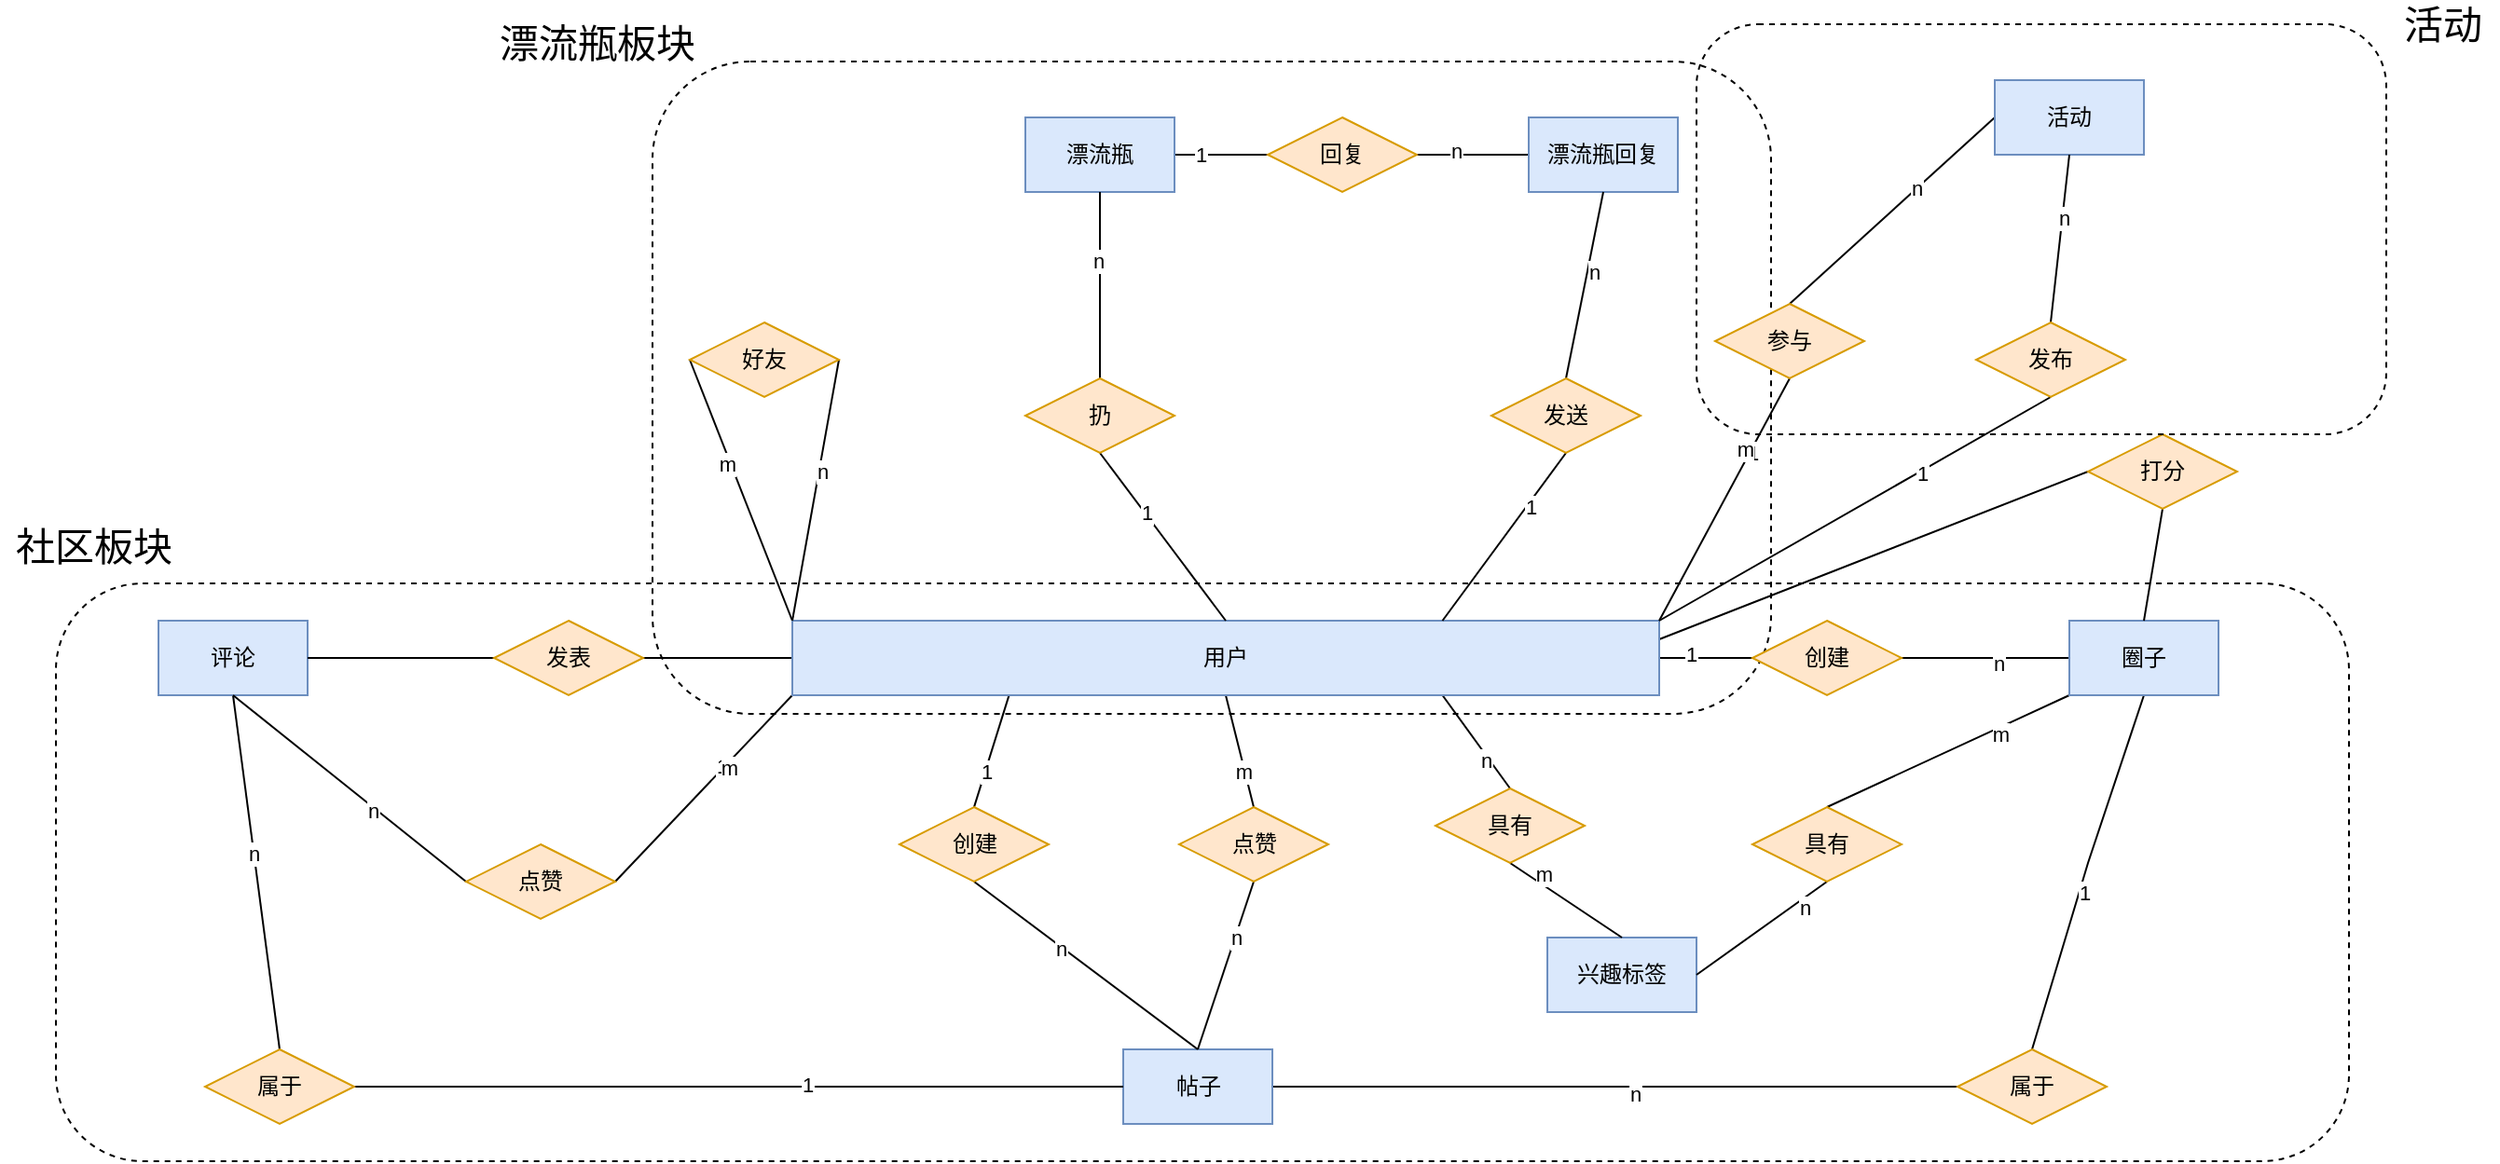<mxfile version="16.5.1" type="device"><diagram id="pQUDVSbjQCUOqyztMr_F" name="第 1 页"><mxGraphModel dx="1612" dy="-75" grid="0" gridSize="10" guides="1" tooltips="1" connect="1" arrows="1" fold="1" page="1" pageScale="1" pageWidth="1920" pageHeight="1200" math="0" shadow="0"><root><mxCell id="0"/><mxCell id="1" parent="0"/><mxCell id="djpJTbF3Lp9rlSx6sE4Y-3" value="" style="rounded=1;whiteSpace=wrap;html=1;dashed=1;fillColor=none;" vertex="1" parent="1"><mxGeometry x="780" y="1280" width="600" height="350" as="geometry"/></mxCell><mxCell id="djpJTbF3Lp9rlSx6sE4Y-1" value="" style="rounded=1;whiteSpace=wrap;html=1;dashed=1;fillColor=none;" vertex="1" parent="1"><mxGeometry x="460" y="1560" width="1230" height="310" as="geometry"/></mxCell><mxCell id="tGy0hx6xCeqs1y0iuIee-1" style="edgeStyle=orthogonalEdgeStyle;rounded=0;orthogonalLoop=1;jettySize=auto;html=1;exitX=1;exitY=0.5;exitDx=0;exitDy=0;entryX=0;entryY=0.5;entryDx=0;entryDy=0;endArrow=none;endFill=0;" parent="1" source="tGy0hx6xCeqs1y0iuIee-15" target="tGy0hx6xCeqs1y0iuIee-18" edge="1"><mxGeometry relative="1" as="geometry"/></mxCell><mxCell id="tGy0hx6xCeqs1y0iuIee-2" value="1" style="edgeLabel;html=1;align=center;verticalAlign=middle;resizable=0;points=[];" parent="tGy0hx6xCeqs1y0iuIee-1" vertex="1" connectable="0"><mxGeometry x="-0.326" y="2" relative="1" as="geometry"><mxPoint as="offset"/></mxGeometry></mxCell><mxCell id="tGy0hx6xCeqs1y0iuIee-3" style="edgeStyle=none;rounded=0;orthogonalLoop=1;jettySize=auto;html=1;exitX=0.25;exitY=1;exitDx=0;exitDy=0;entryX=0.5;entryY=0;entryDx=0;entryDy=0;endArrow=none;endFill=0;" parent="1" source="tGy0hx6xCeqs1y0iuIee-15" target="tGy0hx6xCeqs1y0iuIee-29" edge="1"><mxGeometry relative="1" as="geometry"/></mxCell><mxCell id="tGy0hx6xCeqs1y0iuIee-4" value="1" style="edgeLabel;html=1;align=center;verticalAlign=middle;resizable=0;points=[];" parent="tGy0hx6xCeqs1y0iuIee-3" vertex="1" connectable="0"><mxGeometry x="0.357" relative="1" as="geometry"><mxPoint as="offset"/></mxGeometry></mxCell><mxCell id="tGy0hx6xCeqs1y0iuIee-5" style="edgeStyle=none;rounded=0;orthogonalLoop=1;jettySize=auto;html=1;exitX=0.5;exitY=1;exitDx=0;exitDy=0;entryX=0.5;entryY=0;entryDx=0;entryDy=0;endArrow=none;endFill=0;" parent="1" source="tGy0hx6xCeqs1y0iuIee-15" target="tGy0hx6xCeqs1y0iuIee-44" edge="1"><mxGeometry relative="1" as="geometry"/></mxCell><mxCell id="tGy0hx6xCeqs1y0iuIee-6" value="m" style="edgeLabel;html=1;align=center;verticalAlign=middle;resizable=0;points=[];" parent="tGy0hx6xCeqs1y0iuIee-5" vertex="1" connectable="0"><mxGeometry x="0.345" y="-1" relative="1" as="geometry"><mxPoint as="offset"/></mxGeometry></mxCell><mxCell id="tGy0hx6xCeqs1y0iuIee-7" style="edgeStyle=none;rounded=0;orthogonalLoop=1;jettySize=auto;html=1;exitX=0;exitY=1;exitDx=0;exitDy=0;entryX=1;entryY=0.5;entryDx=0;entryDy=0;endArrow=none;endFill=0;" parent="1" source="tGy0hx6xCeqs1y0iuIee-15" target="tGy0hx6xCeqs1y0iuIee-41" edge="1"><mxGeometry relative="1" as="geometry"/></mxCell><mxCell id="tGy0hx6xCeqs1y0iuIee-8" value="1" style="edgeLabel;html=1;align=center;verticalAlign=middle;resizable=0;points=[];" parent="tGy0hx6xCeqs1y0iuIee-7" vertex="1" connectable="0"><mxGeometry x="-0.218" y="-2" relative="1" as="geometry"><mxPoint as="offset"/></mxGeometry></mxCell><mxCell id="tGy0hx6xCeqs1y0iuIee-9" value="m" style="edgeLabel;html=1;align=center;verticalAlign=middle;resizable=0;points=[];" parent="tGy0hx6xCeqs1y0iuIee-7" vertex="1" connectable="0"><mxGeometry x="-0.252" y="2" relative="1" as="geometry"><mxPoint as="offset"/></mxGeometry></mxCell><mxCell id="tGy0hx6xCeqs1y0iuIee-10" style="edgeStyle=none;rounded=0;orthogonalLoop=1;jettySize=auto;html=1;exitX=0;exitY=0;exitDx=0;exitDy=0;entryX=0;entryY=0.5;entryDx=0;entryDy=0;endArrow=none;endFill=0;" parent="1" source="tGy0hx6xCeqs1y0iuIee-15" target="tGy0hx6xCeqs1y0iuIee-47" edge="1"><mxGeometry relative="1" as="geometry"/></mxCell><mxCell id="tGy0hx6xCeqs1y0iuIee-11" value="m" style="edgeLabel;html=1;align=center;verticalAlign=middle;resizable=0;points=[];" parent="tGy0hx6xCeqs1y0iuIee-10" vertex="1" connectable="0"><mxGeometry x="0.218" y="2" relative="1" as="geometry"><mxPoint as="offset"/></mxGeometry></mxCell><mxCell id="tGy0hx6xCeqs1y0iuIee-12" style="edgeStyle=none;rounded=0;orthogonalLoop=1;jettySize=auto;html=1;exitX=0;exitY=0.5;exitDx=0;exitDy=0;entryX=1;entryY=0.5;entryDx=0;entryDy=0;endArrow=none;endFill=0;" parent="1" source="tGy0hx6xCeqs1y0iuIee-15" target="tGy0hx6xCeqs1y0iuIee-34" edge="1"><mxGeometry relative="1" as="geometry"/></mxCell><mxCell id="tGy0hx6xCeqs1y0iuIee-13" style="edgeStyle=none;rounded=0;orthogonalLoop=1;jettySize=auto;html=1;exitX=0.75;exitY=1;exitDx=0;exitDy=0;entryX=0.5;entryY=0;entryDx=0;entryDy=0;endArrow=none;endFill=0;" parent="1" source="tGy0hx6xCeqs1y0iuIee-15" target="tGy0hx6xCeqs1y0iuIee-91" edge="1"><mxGeometry relative="1" as="geometry"/></mxCell><mxCell id="tGy0hx6xCeqs1y0iuIee-14" value="n" style="edgeLabel;html=1;align=center;verticalAlign=middle;resizable=0;points=[];" parent="tGy0hx6xCeqs1y0iuIee-13" vertex="1" connectable="0"><mxGeometry x="0.324" y="-3" relative="1" as="geometry"><mxPoint x="1" as="offset"/></mxGeometry></mxCell><mxCell id="jtW6X7DC75X1kQc6sPlr-2" style="rounded=0;orthogonalLoop=1;jettySize=auto;html=1;exitX=1;exitY=0.25;exitDx=0;exitDy=0;entryX=0;entryY=0.5;entryDx=0;entryDy=0;endArrow=none;endFill=0;" parent="1" source="tGy0hx6xCeqs1y0iuIee-15" target="jtW6X7DC75X1kQc6sPlr-1" edge="1"><mxGeometry relative="1" as="geometry"/></mxCell><mxCell id="tGy0hx6xCeqs1y0iuIee-15" value="用户" style="rounded=0;whiteSpace=wrap;html=1;fillColor=#dae8fc;strokeColor=#6c8ebf;" parent="1" vertex="1"><mxGeometry x="855" y="1580" width="465" height="40" as="geometry"/></mxCell><mxCell id="tGy0hx6xCeqs1y0iuIee-16" style="edgeStyle=orthogonalEdgeStyle;rounded=0;orthogonalLoop=1;jettySize=auto;html=1;exitX=1;exitY=0.5;exitDx=0;exitDy=0;endArrow=none;endFill=0;" parent="1" source="tGy0hx6xCeqs1y0iuIee-18" target="tGy0hx6xCeqs1y0iuIee-23" edge="1"><mxGeometry relative="1" as="geometry"/></mxCell><mxCell id="tGy0hx6xCeqs1y0iuIee-17" value="n" style="edgeLabel;html=1;align=center;verticalAlign=middle;resizable=0;points=[];" parent="tGy0hx6xCeqs1y0iuIee-16" vertex="1" connectable="0"><mxGeometry x="0.159" y="-3" relative="1" as="geometry"><mxPoint as="offset"/></mxGeometry></mxCell><mxCell id="tGy0hx6xCeqs1y0iuIee-18" value="创建" style="rhombus;whiteSpace=wrap;html=1;fillColor=#ffe6cc;strokeColor=#d79b00;" parent="1" vertex="1"><mxGeometry x="1370" y="1580" width="80" height="40" as="geometry"/></mxCell><mxCell id="tGy0hx6xCeqs1y0iuIee-19" style="edgeStyle=none;rounded=0;orthogonalLoop=1;jettySize=auto;html=1;exitX=0.5;exitY=1;exitDx=0;exitDy=0;entryX=0.5;entryY=0;entryDx=0;entryDy=0;endArrow=none;endFill=0;" parent="1" source="tGy0hx6xCeqs1y0iuIee-23" target="tGy0hx6xCeqs1y0iuIee-35" edge="1"><mxGeometry relative="1" as="geometry"><Array as="points"><mxPoint x="1550" y="1710"/></Array></mxGeometry></mxCell><mxCell id="tGy0hx6xCeqs1y0iuIee-20" value="1" style="edgeLabel;html=1;align=center;verticalAlign=middle;resizable=0;points=[];" parent="tGy0hx6xCeqs1y0iuIee-19" vertex="1" connectable="0"><mxGeometry x="0.111" y="2" relative="1" as="geometry"><mxPoint as="offset"/></mxGeometry></mxCell><mxCell id="tGy0hx6xCeqs1y0iuIee-21" style="edgeStyle=none;rounded=0;orthogonalLoop=1;jettySize=auto;html=1;exitX=0;exitY=1;exitDx=0;exitDy=0;entryX=0.5;entryY=0;entryDx=0;entryDy=0;endArrow=none;endFill=0;" parent="1" source="tGy0hx6xCeqs1y0iuIee-23" target="tGy0hx6xCeqs1y0iuIee-94" edge="1"><mxGeometry relative="1" as="geometry"/></mxCell><mxCell id="tGy0hx6xCeqs1y0iuIee-22" value="m" style="edgeLabel;html=1;align=center;verticalAlign=middle;resizable=0;points=[];" parent="tGy0hx6xCeqs1y0iuIee-21" vertex="1" connectable="0"><mxGeometry x="-0.409" y="3" relative="1" as="geometry"><mxPoint as="offset"/></mxGeometry></mxCell><mxCell id="tGy0hx6xCeqs1y0iuIee-23" value="圈子" style="rounded=0;whiteSpace=wrap;html=1;fillColor=#dae8fc;strokeColor=#6c8ebf;" parent="1" vertex="1"><mxGeometry x="1540" y="1580" width="80" height="40" as="geometry"/></mxCell><mxCell id="tGy0hx6xCeqs1y0iuIee-24" style="edgeStyle=orthogonalEdgeStyle;rounded=0;orthogonalLoop=1;jettySize=auto;html=1;exitX=1;exitY=0.5;exitDx=0;exitDy=0;entryX=0;entryY=0.5;entryDx=0;entryDy=0;endArrow=none;endFill=0;" parent="1" source="tGy0hx6xCeqs1y0iuIee-26" target="tGy0hx6xCeqs1y0iuIee-35" edge="1"><mxGeometry relative="1" as="geometry"/></mxCell><mxCell id="tGy0hx6xCeqs1y0iuIee-25" value="n" style="edgeLabel;html=1;align=center;verticalAlign=middle;resizable=0;points=[];" parent="tGy0hx6xCeqs1y0iuIee-24" vertex="1" connectable="0"><mxGeometry x="0.055" y="-4" relative="1" as="geometry"><mxPoint as="offset"/></mxGeometry></mxCell><mxCell id="tGy0hx6xCeqs1y0iuIee-26" value="帖子" style="rounded=0;whiteSpace=wrap;html=1;fillColor=#dae8fc;strokeColor=#6c8ebf;" parent="1" vertex="1"><mxGeometry x="1032.5" y="1810" width="80" height="40" as="geometry"/></mxCell><mxCell id="tGy0hx6xCeqs1y0iuIee-27" style="edgeStyle=none;rounded=0;orthogonalLoop=1;jettySize=auto;html=1;exitX=0.5;exitY=1;exitDx=0;exitDy=0;entryX=0.5;entryY=0;entryDx=0;entryDy=0;endArrow=none;endFill=0;" parent="1" source="tGy0hx6xCeqs1y0iuIee-29" target="tGy0hx6xCeqs1y0iuIee-26" edge="1"><mxGeometry relative="1" as="geometry"/></mxCell><mxCell id="tGy0hx6xCeqs1y0iuIee-28" value="n" style="edgeLabel;html=1;align=center;verticalAlign=middle;resizable=0;points=[];" parent="tGy0hx6xCeqs1y0iuIee-27" vertex="1" connectable="0"><mxGeometry x="-0.226" y="-1" relative="1" as="geometry"><mxPoint as="offset"/></mxGeometry></mxCell><mxCell id="tGy0hx6xCeqs1y0iuIee-29" value="创建" style="rhombus;whiteSpace=wrap;html=1;fillColor=#ffe6cc;strokeColor=#d79b00;" parent="1" vertex="1"><mxGeometry x="912.5" y="1680" width="80" height="40" as="geometry"/></mxCell><mxCell id="tGy0hx6xCeqs1y0iuIee-30" style="rounded=0;orthogonalLoop=1;jettySize=auto;html=1;exitX=0.5;exitY=1;exitDx=0;exitDy=0;entryX=0.5;entryY=0;entryDx=0;entryDy=0;endArrow=none;endFill=0;" parent="1" source="tGy0hx6xCeqs1y0iuIee-32" target="tGy0hx6xCeqs1y0iuIee-38" edge="1"><mxGeometry relative="1" as="geometry"/></mxCell><mxCell id="tGy0hx6xCeqs1y0iuIee-31" value="n" style="edgeLabel;html=1;align=center;verticalAlign=middle;resizable=0;points=[];" parent="tGy0hx6xCeqs1y0iuIee-30" vertex="1" connectable="0"><mxGeometry x="-0.108" relative="1" as="geometry"><mxPoint as="offset"/></mxGeometry></mxCell><mxCell id="tGy0hx6xCeqs1y0iuIee-32" value="评论" style="rounded=0;whiteSpace=wrap;html=1;fillColor=#dae8fc;strokeColor=#6c8ebf;" parent="1" vertex="1"><mxGeometry x="515" y="1580" width="80" height="40" as="geometry"/></mxCell><mxCell id="tGy0hx6xCeqs1y0iuIee-33" style="edgeStyle=none;rounded=0;orthogonalLoop=1;jettySize=auto;html=1;exitX=0;exitY=0.5;exitDx=0;exitDy=0;entryX=1;entryY=0.5;entryDx=0;entryDy=0;endArrow=none;endFill=0;" parent="1" source="tGy0hx6xCeqs1y0iuIee-34" target="tGy0hx6xCeqs1y0iuIee-32" edge="1"><mxGeometry relative="1" as="geometry"/></mxCell><mxCell id="tGy0hx6xCeqs1y0iuIee-34" value="发表" style="rhombus;whiteSpace=wrap;html=1;fillColor=#ffe6cc;strokeColor=#d79b00;" parent="1" vertex="1"><mxGeometry x="695" y="1580" width="80" height="40" as="geometry"/></mxCell><mxCell id="tGy0hx6xCeqs1y0iuIee-35" value="属于" style="rhombus;whiteSpace=wrap;html=1;fillColor=#ffe6cc;strokeColor=#d79b00;" parent="1" vertex="1"><mxGeometry x="1480" y="1810" width="80" height="40" as="geometry"/></mxCell><mxCell id="tGy0hx6xCeqs1y0iuIee-36" style="edgeStyle=orthogonalEdgeStyle;rounded=0;orthogonalLoop=1;jettySize=auto;html=1;exitX=1;exitY=0.5;exitDx=0;exitDy=0;entryX=0;entryY=0.5;entryDx=0;entryDy=0;endArrow=none;endFill=0;" parent="1" source="tGy0hx6xCeqs1y0iuIee-38" target="tGy0hx6xCeqs1y0iuIee-26" edge="1"><mxGeometry relative="1" as="geometry"/></mxCell><mxCell id="tGy0hx6xCeqs1y0iuIee-37" value="1" style="edgeLabel;html=1;align=center;verticalAlign=middle;resizable=0;points=[];" parent="tGy0hx6xCeqs1y0iuIee-36" vertex="1" connectable="0"><mxGeometry x="0.175" y="1" relative="1" as="geometry"><mxPoint as="offset"/></mxGeometry></mxCell><mxCell id="tGy0hx6xCeqs1y0iuIee-38" value="属于" style="rhombus;whiteSpace=wrap;html=1;fillColor=#ffe6cc;strokeColor=#d79b00;" parent="1" vertex="1"><mxGeometry x="540" y="1810" width="80" height="40" as="geometry"/></mxCell><mxCell id="tGy0hx6xCeqs1y0iuIee-39" style="edgeStyle=none;rounded=0;orthogonalLoop=1;jettySize=auto;html=1;exitX=0;exitY=0.5;exitDx=0;exitDy=0;entryX=0.5;entryY=1;entryDx=0;entryDy=0;endArrow=none;endFill=0;" parent="1" source="tGy0hx6xCeqs1y0iuIee-41" target="tGy0hx6xCeqs1y0iuIee-32" edge="1"><mxGeometry relative="1" as="geometry"/></mxCell><mxCell id="tGy0hx6xCeqs1y0iuIee-40" value="n" style="edgeLabel;html=1;align=center;verticalAlign=middle;resizable=0;points=[];" parent="tGy0hx6xCeqs1y0iuIee-39" vertex="1" connectable="0"><mxGeometry x="-0.206" y="2" relative="1" as="geometry"><mxPoint x="1" as="offset"/></mxGeometry></mxCell><mxCell id="tGy0hx6xCeqs1y0iuIee-41" value="点赞" style="rhombus;whiteSpace=wrap;html=1;fillColor=#ffe6cc;strokeColor=#d79b00;" parent="1" vertex="1"><mxGeometry x="680" y="1700" width="80" height="40" as="geometry"/></mxCell><mxCell id="tGy0hx6xCeqs1y0iuIee-42" style="edgeStyle=none;rounded=0;orthogonalLoop=1;jettySize=auto;html=1;exitX=0.5;exitY=1;exitDx=0;exitDy=0;endArrow=none;endFill=0;entryX=0.5;entryY=0;entryDx=0;entryDy=0;" parent="1" source="tGy0hx6xCeqs1y0iuIee-44" target="tGy0hx6xCeqs1y0iuIee-26" edge="1"><mxGeometry relative="1" as="geometry"><mxPoint x="1152.5" y="1810.0" as="targetPoint"/></mxGeometry></mxCell><mxCell id="tGy0hx6xCeqs1y0iuIee-43" value="n" style="edgeLabel;html=1;align=center;verticalAlign=middle;resizable=0;points=[];" parent="tGy0hx6xCeqs1y0iuIee-42" vertex="1" connectable="0"><mxGeometry x="-0.339" relative="1" as="geometry"><mxPoint as="offset"/></mxGeometry></mxCell><mxCell id="tGy0hx6xCeqs1y0iuIee-44" value="点赞" style="rhombus;whiteSpace=wrap;html=1;fillColor=#ffe6cc;strokeColor=#d79b00;" parent="1" vertex="1"><mxGeometry x="1062.5" y="1680" width="80" height="40" as="geometry"/></mxCell><mxCell id="tGy0hx6xCeqs1y0iuIee-45" style="edgeStyle=none;rounded=0;orthogonalLoop=1;jettySize=auto;html=1;exitX=1;exitY=0.5;exitDx=0;exitDy=0;entryX=0;entryY=0;entryDx=0;entryDy=0;endArrow=none;endFill=0;" parent="1" source="tGy0hx6xCeqs1y0iuIee-47" target="tGy0hx6xCeqs1y0iuIee-15" edge="1"><mxGeometry relative="1" as="geometry"/></mxCell><mxCell id="tGy0hx6xCeqs1y0iuIee-46" value="n" style="edgeLabel;html=1;align=center;verticalAlign=middle;resizable=0;points=[];" parent="tGy0hx6xCeqs1y0iuIee-45" vertex="1" connectable="0"><mxGeometry x="-0.145" y="1" relative="1" as="geometry"><mxPoint as="offset"/></mxGeometry></mxCell><mxCell id="tGy0hx6xCeqs1y0iuIee-47" value="好友" style="rhombus;whiteSpace=wrap;html=1;fillColor=#ffe6cc;strokeColor=#d79b00;" parent="1" vertex="1"><mxGeometry x="800" y="1420" width="80" height="40" as="geometry"/></mxCell><mxCell id="tGy0hx6xCeqs1y0iuIee-56" style="edgeStyle=none;rounded=0;orthogonalLoop=1;jettySize=auto;html=1;exitX=1;exitY=0.5;exitDx=0;exitDy=0;entryX=0;entryY=0.5;entryDx=0;entryDy=0;endArrow=none;endFill=0;" parent="1" source="tGy0hx6xCeqs1y0iuIee-58" target="tGy0hx6xCeqs1y0iuIee-72" edge="1"><mxGeometry relative="1" as="geometry"/></mxCell><mxCell id="tGy0hx6xCeqs1y0iuIee-57" value="1" style="edgeLabel;html=1;align=center;verticalAlign=middle;resizable=0;points=[];" parent="tGy0hx6xCeqs1y0iuIee-56" vertex="1" connectable="0"><mxGeometry x="-0.461" relative="1" as="geometry"><mxPoint as="offset"/></mxGeometry></mxCell><mxCell id="tGy0hx6xCeqs1y0iuIee-58" value="漂流瓶" style="rounded=0;whiteSpace=wrap;html=1;fillColor=#dae8fc;strokeColor=#6c8ebf;" parent="1" vertex="1"><mxGeometry x="980" y="1310" width="80" height="40" as="geometry"/></mxCell><mxCell id="tGy0hx6xCeqs1y0iuIee-59" style="edgeStyle=none;rounded=0;orthogonalLoop=1;jettySize=auto;html=1;exitX=0.5;exitY=0;exitDx=0;exitDy=0;entryX=0.5;entryY=1;entryDx=0;entryDy=0;endArrow=none;endFill=0;" parent="1" source="tGy0hx6xCeqs1y0iuIee-63" target="tGy0hx6xCeqs1y0iuIee-58" edge="1"><mxGeometry relative="1" as="geometry"/></mxCell><mxCell id="tGy0hx6xCeqs1y0iuIee-60" value="n" style="edgeLabel;html=1;align=center;verticalAlign=middle;resizable=0;points=[];" parent="tGy0hx6xCeqs1y0iuIee-59" vertex="1" connectable="0"><mxGeometry x="0.261" y="1" relative="1" as="geometry"><mxPoint as="offset"/></mxGeometry></mxCell><mxCell id="tGy0hx6xCeqs1y0iuIee-61" style="edgeStyle=none;rounded=0;orthogonalLoop=1;jettySize=auto;html=1;exitX=0.5;exitY=1;exitDx=0;exitDy=0;entryX=0.5;entryY=0;entryDx=0;entryDy=0;endArrow=none;endFill=0;" parent="1" source="tGy0hx6xCeqs1y0iuIee-63" target="tGy0hx6xCeqs1y0iuIee-15" edge="1"><mxGeometry relative="1" as="geometry"/></mxCell><mxCell id="tGy0hx6xCeqs1y0iuIee-62" value="1" style="edgeLabel;html=1;align=center;verticalAlign=middle;resizable=0;points=[];" parent="tGy0hx6xCeqs1y0iuIee-61" vertex="1" connectable="0"><mxGeometry x="-0.277" y="1" relative="1" as="geometry"><mxPoint as="offset"/></mxGeometry></mxCell><mxCell id="tGy0hx6xCeqs1y0iuIee-63" value="扔" style="rhombus;whiteSpace=wrap;html=1;fillColor=#ffe6cc;strokeColor=#d79b00;" parent="1" vertex="1"><mxGeometry x="980" y="1450" width="80" height="40" as="geometry"/></mxCell><mxCell id="tGy0hx6xCeqs1y0iuIee-64" style="edgeStyle=none;rounded=0;orthogonalLoop=1;jettySize=auto;html=1;exitX=0;exitY=0.5;exitDx=0;exitDy=0;entryX=1;entryY=0.5;entryDx=0;entryDy=0;endArrow=none;endFill=0;" parent="1" source="tGy0hx6xCeqs1y0iuIee-66" target="tGy0hx6xCeqs1y0iuIee-72" edge="1"><mxGeometry relative="1" as="geometry"/></mxCell><mxCell id="tGy0hx6xCeqs1y0iuIee-65" value="n" style="edgeLabel;html=1;align=center;verticalAlign=middle;resizable=0;points=[];" parent="tGy0hx6xCeqs1y0iuIee-64" vertex="1" connectable="0"><mxGeometry x="0.304" y="-2" relative="1" as="geometry"><mxPoint as="offset"/></mxGeometry></mxCell><mxCell id="tGy0hx6xCeqs1y0iuIee-66" value="漂流瓶回复" style="rounded=0;whiteSpace=wrap;html=1;fillColor=#dae8fc;strokeColor=#6c8ebf;" parent="1" vertex="1"><mxGeometry x="1250" y="1310" width="80" height="40" as="geometry"/></mxCell><mxCell id="tGy0hx6xCeqs1y0iuIee-67" style="edgeStyle=none;rounded=0;orthogonalLoop=1;jettySize=auto;html=1;exitX=0.5;exitY=0;exitDx=0;exitDy=0;entryX=0.5;entryY=1;entryDx=0;entryDy=0;endArrow=none;endFill=0;" parent="1" source="tGy0hx6xCeqs1y0iuIee-71" target="tGy0hx6xCeqs1y0iuIee-66" edge="1"><mxGeometry relative="1" as="geometry"/></mxCell><mxCell id="tGy0hx6xCeqs1y0iuIee-68" value="n" style="edgeLabel;html=1;align=center;verticalAlign=middle;resizable=0;points=[];" parent="tGy0hx6xCeqs1y0iuIee-67" vertex="1" connectable="0"><mxGeometry x="0.155" y="-3" relative="1" as="geometry"><mxPoint as="offset"/></mxGeometry></mxCell><mxCell id="tGy0hx6xCeqs1y0iuIee-69" style="edgeStyle=none;rounded=0;orthogonalLoop=1;jettySize=auto;html=1;exitX=0.5;exitY=1;exitDx=0;exitDy=0;entryX=0.75;entryY=0;entryDx=0;entryDy=0;endArrow=none;endFill=0;" parent="1" source="tGy0hx6xCeqs1y0iuIee-71" target="tGy0hx6xCeqs1y0iuIee-15" edge="1"><mxGeometry relative="1" as="geometry"/></mxCell><mxCell id="tGy0hx6xCeqs1y0iuIee-70" value="1" style="edgeLabel;html=1;align=center;verticalAlign=middle;resizable=0;points=[];" parent="tGy0hx6xCeqs1y0iuIee-69" vertex="1" connectable="0"><mxGeometry x="-0.379" y="1" relative="1" as="geometry"><mxPoint as="offset"/></mxGeometry></mxCell><mxCell id="tGy0hx6xCeqs1y0iuIee-71" value="发送" style="rhombus;whiteSpace=wrap;html=1;fillColor=#ffe6cc;strokeColor=#d79b00;" parent="1" vertex="1"><mxGeometry x="1230" y="1450" width="80" height="40" as="geometry"/></mxCell><mxCell id="tGy0hx6xCeqs1y0iuIee-72" value="回复" style="rhombus;whiteSpace=wrap;html=1;fillColor=#ffe6cc;strokeColor=#d79b00;" parent="1" vertex="1"><mxGeometry x="1110" y="1310" width="80" height="40" as="geometry"/></mxCell><mxCell id="tGy0hx6xCeqs1y0iuIee-73" style="edgeStyle=none;rounded=0;orthogonalLoop=1;jettySize=auto;html=1;exitX=0;exitY=0.5;exitDx=0;exitDy=0;entryX=0.5;entryY=0;entryDx=0;entryDy=0;endArrow=none;endFill=0;" parent="1" source="tGy0hx6xCeqs1y0iuIee-75" target="tGy0hx6xCeqs1y0iuIee-84" edge="1"><mxGeometry relative="1" as="geometry"/></mxCell><mxCell id="tGy0hx6xCeqs1y0iuIee-74" value="n" style="edgeLabel;html=1;align=center;verticalAlign=middle;resizable=0;points=[];" parent="tGy0hx6xCeqs1y0iuIee-73" vertex="1" connectable="0"><mxGeometry x="-0.241" y="-1" relative="1" as="geometry"><mxPoint as="offset"/></mxGeometry></mxCell><mxCell id="tGy0hx6xCeqs1y0iuIee-75" value="活动" style="rounded=0;whiteSpace=wrap;html=1;fillColor=#dae8fc;strokeColor=#6c8ebf;" parent="1" vertex="1"><mxGeometry x="1500" y="1290" width="80" height="40" as="geometry"/></mxCell><mxCell id="tGy0hx6xCeqs1y0iuIee-76" style="edgeStyle=none;rounded=0;orthogonalLoop=1;jettySize=auto;html=1;exitX=0.5;exitY=0;exitDx=0;exitDy=0;entryX=0.5;entryY=1;entryDx=0;entryDy=0;endArrow=none;endFill=0;" parent="1" source="tGy0hx6xCeqs1y0iuIee-80" target="tGy0hx6xCeqs1y0iuIee-75" edge="1"><mxGeometry relative="1" as="geometry"/></mxCell><mxCell id="tGy0hx6xCeqs1y0iuIee-77" value="n" style="edgeLabel;html=1;align=center;verticalAlign=middle;resizable=0;points=[];" parent="tGy0hx6xCeqs1y0iuIee-76" vertex="1" connectable="0"><mxGeometry x="0.264" relative="1" as="geometry"><mxPoint as="offset"/></mxGeometry></mxCell><mxCell id="tGy0hx6xCeqs1y0iuIee-78" style="edgeStyle=none;rounded=0;orthogonalLoop=1;jettySize=auto;html=1;exitX=0.5;exitY=1;exitDx=0;exitDy=0;entryX=1;entryY=0;entryDx=0;entryDy=0;endArrow=none;endFill=0;" parent="1" source="tGy0hx6xCeqs1y0iuIee-80" target="tGy0hx6xCeqs1y0iuIee-15" edge="1"><mxGeometry relative="1" as="geometry"/></mxCell><mxCell id="tGy0hx6xCeqs1y0iuIee-79" value="1" style="edgeLabel;html=1;align=center;verticalAlign=middle;resizable=0;points=[];" parent="tGy0hx6xCeqs1y0iuIee-78" vertex="1" connectable="0"><mxGeometry x="-0.334" y="1" relative="1" as="geometry"><mxPoint as="offset"/></mxGeometry></mxCell><mxCell id="tGy0hx6xCeqs1y0iuIee-80" value="发布" style="rhombus;whiteSpace=wrap;html=1;fillColor=#ffe6cc;strokeColor=#d79b00;" parent="1" vertex="1"><mxGeometry x="1490" y="1420" width="80" height="40" as="geometry"/></mxCell><mxCell id="tGy0hx6xCeqs1y0iuIee-81" style="edgeStyle=none;rounded=0;orthogonalLoop=1;jettySize=auto;html=1;exitX=0.5;exitY=1;exitDx=0;exitDy=0;entryX=1;entryY=0;entryDx=0;entryDy=0;endArrow=none;endFill=0;" parent="1" source="tGy0hx6xCeqs1y0iuIee-84" target="tGy0hx6xCeqs1y0iuIee-15" edge="1"><mxGeometry relative="1" as="geometry"/></mxCell><mxCell id="tGy0hx6xCeqs1y0iuIee-82" value="1" style="edgeLabel;html=1;align=center;verticalAlign=middle;resizable=0;points=[];" parent="tGy0hx6xCeqs1y0iuIee-81" vertex="1" connectable="0"><mxGeometry x="-0.388" y="1" relative="1" as="geometry"><mxPoint as="offset"/></mxGeometry></mxCell><mxCell id="tGy0hx6xCeqs1y0iuIee-83" value="m" style="edgeLabel;html=1;align=center;verticalAlign=middle;resizable=0;points=[];" parent="tGy0hx6xCeqs1y0iuIee-81" vertex="1" connectable="0"><mxGeometry x="-0.396" y="-4" relative="1" as="geometry"><mxPoint as="offset"/></mxGeometry></mxCell><mxCell id="tGy0hx6xCeqs1y0iuIee-84" value="参与" style="rhombus;whiteSpace=wrap;html=1;fillColor=#ffe6cc;strokeColor=#d79b00;" parent="1" vertex="1"><mxGeometry x="1350" y="1410" width="80" height="40" as="geometry"/></mxCell><mxCell id="tGy0hx6xCeqs1y0iuIee-88" value="兴趣标签" style="rounded=0;whiteSpace=wrap;html=1;fillColor=#dae8fc;strokeColor=#6c8ebf;" parent="1" vertex="1"><mxGeometry x="1260" y="1750" width="80" height="40" as="geometry"/></mxCell><mxCell id="tGy0hx6xCeqs1y0iuIee-89" style="edgeStyle=none;rounded=0;orthogonalLoop=1;jettySize=auto;html=1;exitX=0.5;exitY=1;exitDx=0;exitDy=0;entryX=0.5;entryY=0;entryDx=0;entryDy=0;endArrow=none;endFill=0;" parent="1" source="tGy0hx6xCeqs1y0iuIee-91" target="tGy0hx6xCeqs1y0iuIee-88" edge="1"><mxGeometry relative="1" as="geometry"/></mxCell><mxCell id="tGy0hx6xCeqs1y0iuIee-90" value="m" style="edgeLabel;html=1;align=center;verticalAlign=middle;resizable=0;points=[];" parent="tGy0hx6xCeqs1y0iuIee-89" vertex="1" connectable="0"><mxGeometry x="-0.468" y="4" relative="1" as="geometry"><mxPoint y="-1" as="offset"/></mxGeometry></mxCell><mxCell id="tGy0hx6xCeqs1y0iuIee-91" value="具有" style="rhombus;whiteSpace=wrap;html=1;fillColor=#ffe6cc;strokeColor=#d79b00;" parent="1" vertex="1"><mxGeometry x="1200" y="1670" width="80" height="40" as="geometry"/></mxCell><mxCell id="tGy0hx6xCeqs1y0iuIee-92" style="edgeStyle=none;rounded=0;orthogonalLoop=1;jettySize=auto;html=1;exitX=0.5;exitY=1;exitDx=0;exitDy=0;entryX=1;entryY=0.5;entryDx=0;entryDy=0;endArrow=none;endFill=0;" parent="1" source="tGy0hx6xCeqs1y0iuIee-94" target="tGy0hx6xCeqs1y0iuIee-88" edge="1"><mxGeometry relative="1" as="geometry"/></mxCell><mxCell id="tGy0hx6xCeqs1y0iuIee-93" value="n" style="edgeLabel;html=1;align=center;verticalAlign=middle;resizable=0;points=[];" parent="tGy0hx6xCeqs1y0iuIee-92" vertex="1" connectable="0"><mxGeometry x="-0.569" y="4" relative="1" as="geometry"><mxPoint as="offset"/></mxGeometry></mxCell><mxCell id="tGy0hx6xCeqs1y0iuIee-94" value="具有" style="rhombus;whiteSpace=wrap;html=1;fillColor=#ffe6cc;strokeColor=#d79b00;" parent="1" vertex="1"><mxGeometry x="1370" y="1680" width="80" height="40" as="geometry"/></mxCell><mxCell id="jtW6X7DC75X1kQc6sPlr-3" style="edgeStyle=none;rounded=0;orthogonalLoop=1;jettySize=auto;html=1;exitX=0.5;exitY=1;exitDx=0;exitDy=0;entryX=0.5;entryY=0;entryDx=0;entryDy=0;endArrow=none;endFill=0;" parent="1" source="jtW6X7DC75X1kQc6sPlr-1" target="tGy0hx6xCeqs1y0iuIee-23" edge="1"><mxGeometry relative="1" as="geometry"/></mxCell><mxCell id="jtW6X7DC75X1kQc6sPlr-1" value="打分" style="rhombus;whiteSpace=wrap;html=1;fillColor=#ffe6cc;strokeColor=#d79b00;" parent="1" vertex="1"><mxGeometry x="1550" y="1480" width="80" height="40" as="geometry"/></mxCell><mxCell id="djpJTbF3Lp9rlSx6sE4Y-2" value="&lt;font style=&quot;font-size: 21px&quot;&gt;社区板块&lt;/font&gt;" style="text;html=1;align=center;verticalAlign=middle;resizable=0;points=[];autosize=1;strokeColor=none;fillColor=none;" vertex="1" parent="1"><mxGeometry x="430" y="1530" width="100" height="20" as="geometry"/></mxCell><mxCell id="djpJTbF3Lp9rlSx6sE4Y-4" value="&lt;font style=&quot;font-size: 21px&quot;&gt;漂流瓶板块&lt;/font&gt;" style="text;html=1;align=center;verticalAlign=middle;resizable=0;points=[];autosize=1;strokeColor=none;fillColor=none;" vertex="1" parent="1"><mxGeometry x="690" y="1260" width="120" height="20" as="geometry"/></mxCell><mxCell id="djpJTbF3Lp9rlSx6sE4Y-6" value="" style="rounded=1;whiteSpace=wrap;html=1;dashed=1;fillColor=none;" vertex="1" parent="1"><mxGeometry x="1340" y="1260" width="370" height="220" as="geometry"/></mxCell><mxCell id="djpJTbF3Lp9rlSx6sE4Y-7" value="&lt;font style=&quot;font-size: 21px&quot;&gt;活动&lt;/font&gt;" style="text;html=1;align=center;verticalAlign=middle;resizable=0;points=[];autosize=1;strokeColor=none;fillColor=none;" vertex="1" parent="1"><mxGeometry x="1710" y="1250" width="60" height="20" as="geometry"/></mxCell></root></mxGraphModel></diagram></mxfile>